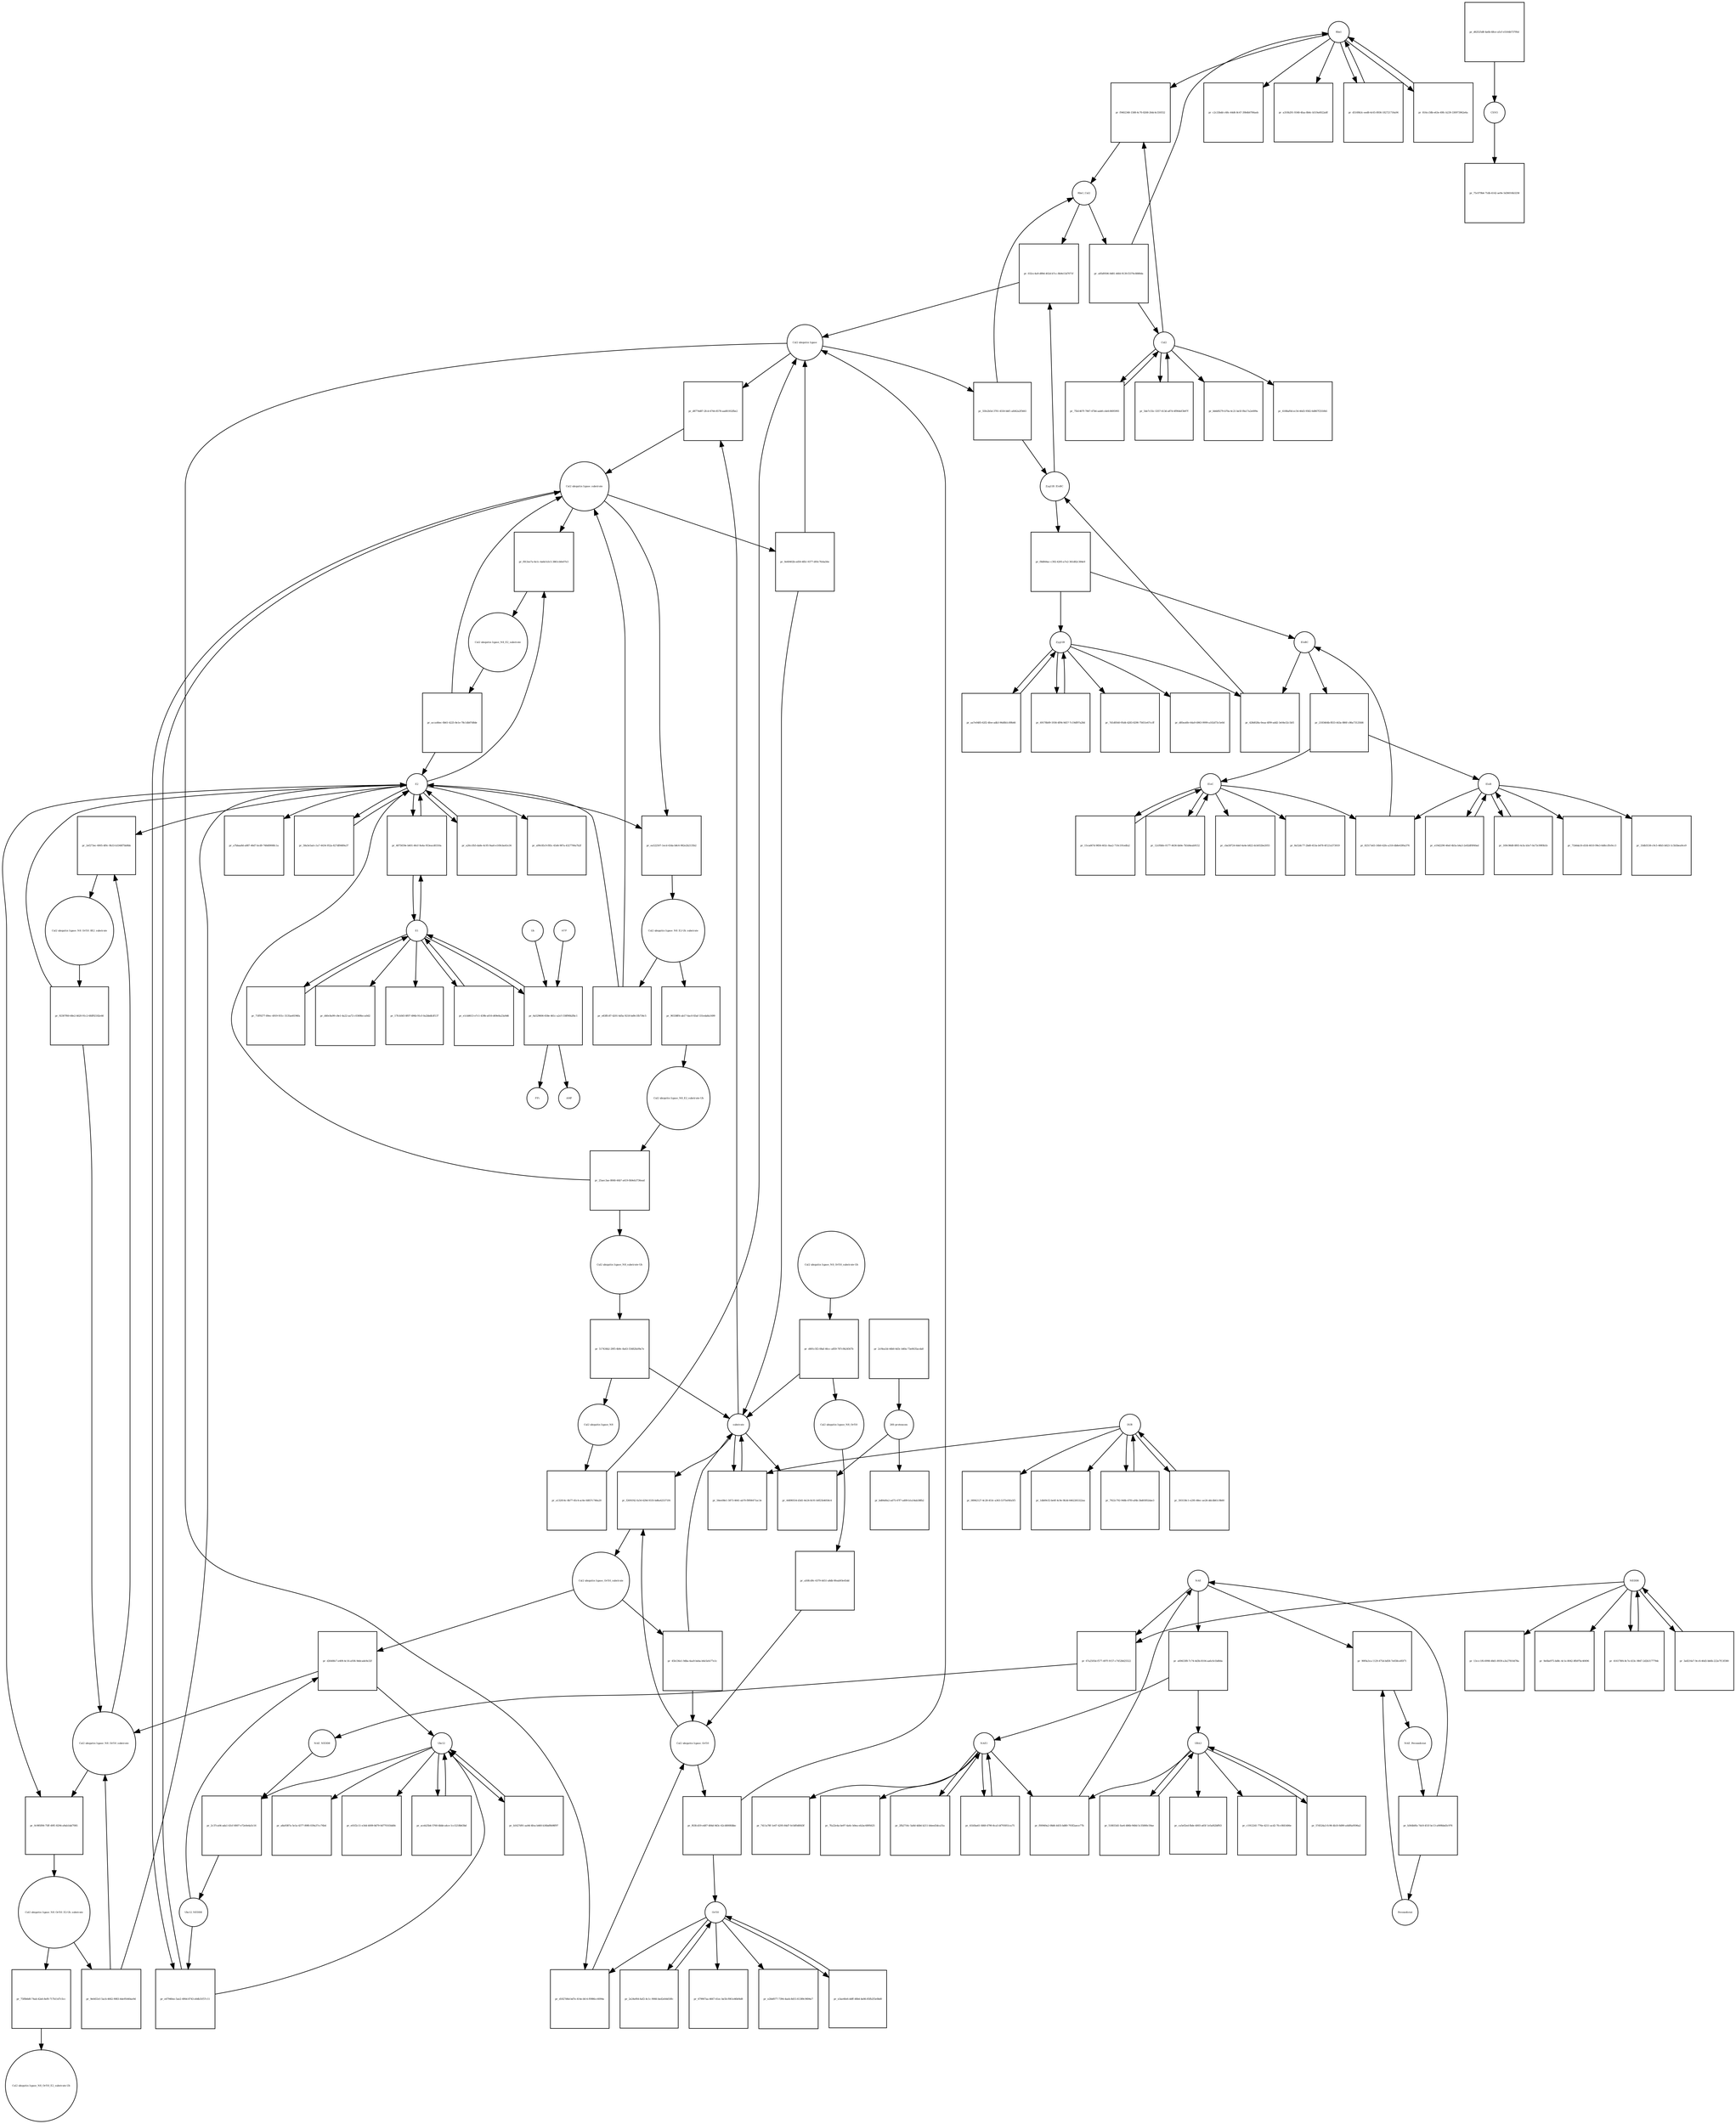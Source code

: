 strict digraph  {
Rbx1 [annotation="", bipartite=0, cls=macromolecule, fontsize=4, label=Rbx1, shape=circle];
"pr_f9402348-1588-4c70-8268-26dc4c550552" [annotation="", bipartite=1, cls=process, fontsize=4, label="pr_f9402348-1588-4c70-8268-26dc4c550552", shape=square];
Cul2 [annotation="", bipartite=0, cls=macromolecule, fontsize=4, label=Cul2, shape=circle];
Rbx1_Cul2 [annotation="", bipartite=0, cls=complex, fontsize=4, label=Rbx1_Cul2, shape=circle];
"Cul2 ubiquitin ligase_N8_Orf10_substrate" [annotation="", bipartite=0, cls=complex, fontsize=4, label="Cul2 ubiquitin ligase_N8_Orf10_substrate", shape=circle];
"pr_2ef273ec-6005-4f0c-9b33-b3348f7bb9bb" [annotation="", bipartite=1, cls=process, fontsize=4, label="pr_2ef273ec-6005-4f0c-9b33-b3348f7bb9bb", shape=square];
E2 [annotation="", bipartite=0, cls=macromolecule, fontsize=4, label=E2, shape=circle];
"Cul2 ubiquitin ligase_N8_Orf10_0E2_substrate" [annotation="", bipartite=0, cls=complex, fontsize=4, label="Cul2 ubiquitin ligase_N8_Orf10_0E2_substrate", shape=circle];
"Cul2 ubiquitin ligase_substrate" [annotation="", bipartite=0, cls=complex, fontsize=4, label="Cul2 ubiquitin ligase_substrate", shape=circle];
"pr_f813ee7a-6e1c-4a6d-b3c5-3861cb0e07e3" [annotation="", bipartite=1, cls=process, fontsize=4, label="pr_f813ee7a-6e1c-4a6d-b3c5-3861cb0e07e3", shape=square];
"Cul2 ubiquitin ligase_N8_E2_substrate" [annotation="", bipartite=0, cls=complex, fontsize=4, label="Cul2 ubiquitin ligase_N8_E2_substrate", shape=circle];
"Cul2 ubiquitin ligase_Orf10" [annotation="", bipartite=0, cls=complex, fontsize=4, label="Cul2 ubiquitin ligase_Orf10", shape=circle];
"pr_f2691f42-fa54-429d-9335-bd6a425371f4" [annotation="", bipartite=1, cls=process, fontsize=4, label="pr_f2691f42-fa54-429d-9335-bd6a425371f4", shape=square];
substrate [annotation="", bipartite=0, cls=macromolecule, fontsize=4, label=substrate, shape=circle];
"Cul2 ubiquitin ligase_Orf10_substrate" [annotation="", bipartite=0, cls=complex, fontsize=4, label="Cul2 ubiquitin ligase_Orf10_substrate", shape=circle];
"pr_d2648fe7-e409-4c16-a936-9ddcade9e32f" [annotation="", bipartite=1, cls=process, fontsize=4, label="pr_d2648fe7-e409-4c16-a936-9ddcade9e32f", shape=square];
Ubc12_NEDD8 [annotation="", bipartite=0, cls=complex, fontsize=4, label=Ubc12_NEDD8, shape=circle];
Ubc12 [annotation="", bipartite=0, cls=macromolecule, fontsize=4, label=Ubc12, shape=circle];
"pr_d8774d87-2fcd-4744-8578-aad81932fbe2" [annotation="", bipartite=1, cls=process, fontsize=4, label="pr_d8774d87-2fcd-4744-8578-aad81932fbe2", shape=square];
"Cul2 ubiquitin ligase" [annotation="", bipartite=0, cls=complex, fontsize=4, label="Cul2 ubiquitin ligase", shape=circle];
"pr_e47940ee-5ae2-490d-8743-e0db31f57c11" [annotation="", bipartite=1, cls=process, fontsize=4, label="pr_e47940ee-5ae2-490d-8743-e0db31f57c11", shape=square];
EloB [annotation="", bipartite=0, cls=macromolecule, fontsize=4, label=EloB, shape=circle];
"pr_82517a63-16b0-42fe-a316-db8e43f6a376" [annotation="", bipartite=1, cls=process, fontsize=4, label="pr_82517a63-16b0-42fe-a316-db8e43f6a376", shape=square];
EloC [annotation="", bipartite=0, cls=macromolecule, fontsize=4, label=EloC, shape=circle];
EloBC [annotation="", bipartite=0, cls=complex, fontsize=4, label=EloBC, shape=circle];
"pr_428d028a-0eaa-4f99-add2-3e04e32c1bf1" [annotation="", bipartite=1, cls=process, fontsize=4, label="pr_428d028a-0eaa-4f99-add2-3e04e32c1bf1", shape=square];
Zyg11B [annotation="", bipartite=0, cls=macromolecule, fontsize=4, label=Zyg11B, shape=circle];
Zyg11B_EloBC [annotation="", bipartite=0, cls=complex, fontsize=4, label=Zyg11B_EloBC, shape=circle];
"pr_032cc4a9-d89d-402d-b7cc-8b9e15d7071f" [annotation="", bipartite=1, cls=process, fontsize=4, label="pr_032cc4a9-d89d-402d-b7cc-8b9e15d7071f", shape=square];
NAE1 [annotation="", bipartite=0, cls=macromolecule, fontsize=4, label=NAE1, shape=circle];
"pr_f00949a2-08d6-4455-bd80-793f2aece77b" [annotation="", bipartite=1, cls=process, fontsize=4, label="pr_f00949a2-08d6-4455-bd80-793f2aece77b", shape=square];
UBA3 [annotation="", bipartite=0, cls=macromolecule, fontsize=4, label=UBA3, shape=circle];
NAE [annotation="", bipartite=0, cls=complex, fontsize=4, label=NAE, shape=circle];
"pr_90f0a3ca-1129-475d-bd58-7e658ce85f71" [annotation="", bipartite=1, cls=process, fontsize=4, label="pr_90f0a3ca-1129-475d-bd58-7e658ce85f71", shape=square];
Pevonedistat [annotation="", bipartite=0, cls="simple chemical", fontsize=4, label=Pevonedistat, shape=circle];
NAE_Pevonedistat [annotation="", bipartite=0, cls=complex, fontsize=4, label=NAE_Pevonedistat, shape=circle];
NEDD8 [annotation="", bipartite=0, cls=macromolecule, fontsize=4, label=NEDD8, shape=circle];
"pr_67a2505d-f577-497f-9157-c74528d25522" [annotation="", bipartite=1, cls=process, fontsize=4, label="pr_67a2505d-f577-497f-9157-c74528d25522", shape=square];
NAE_NEDD8 [annotation="", bipartite=0, cls=complex, fontsize=4, label=NAE_NEDD8, shape=circle];
"pr_d1827d6d-bd7e-414e-bfc4-f0986cc6094a" [annotation="", bipartite=1, cls=process, fontsize=4, label="pr_d1827d6d-bd7e-414e-bfc4-f0986cc6094a", shape=square];
Orf10 [annotation="", bipartite=0, cls=macromolecule, fontsize=4, label=Orf10, shape=circle];
"pr_2c37ca04-ada1-43cf-8007-e72e0e4a5c16" [annotation="", bipartite=1, cls=process, fontsize=4, label="pr_2c37ca04-ada1-43cf-8007-e72e0e4a5c16", shape=square];
"26S-proteasom" [annotation="", bipartite=0, cls=complex, fontsize=4, label="26S-proteasom", shape=circle];
"pr_bd84d0a2-ad75-47f7-ad09-b1a54ab38fb2" [annotation="", bipartite=1, cls=process, fontsize=4, label="pr_bd84d0a2-ad75-47f7-ad09-b1a54ab38fb2", shape=square];
CSN5 [annotation="", bipartite=0, cls=complex, fontsize=4, label=CSN5, shape=circle];
"pr_75c079b4-71db-4142-ae9e-5d36016b3258" [annotation="", bipartite=1, cls=process, fontsize=4, label="pr_75c079b4-71db-4142-ae9e-5d36016b3258", shape=square];
"pr_bb6d9279-b70a-4c21-be5f-f8a17a2e699a" [annotation="", bipartite=1, cls=process, fontsize=4, label="pr_bb6d9279-b70a-4c21-be5f-f8a17a2e699a", shape=square];
"pr_6188af0d-ec54-46d3-9582-6d867f2550b5" [annotation="", bipartite=1, cls=process, fontsize=4, label="pr_6188af0d-ec54-46d3-9582-6d867f2550b5", shape=square];
DUB [annotation="", bipartite=0, cls=macromolecule, fontsize=4, label=DUB, shape=circle];
"pr_08942127-4c28-453c-a363-5375ef4fa5f5" [annotation="", bipartite=1, cls=process, fontsize=4, label="pr_08942127-4c28-453c-a363-5375ef4fa5f5", shape=square];
"pr_1db09cf2-be6f-4c9e-9b3d-6462265322aa" [annotation="", bipartite=1, cls=process, fontsize=4, label="pr_1db09cf2-be6f-4c9e-9b3d-6462265322aa", shape=square];
E1 [annotation="", bipartite=0, cls=macromolecule, fontsize=4, label=E1, shape=circle];
"pr_d40c8a99-c8e1-4a22-aa72-c0369bcca0d2" [annotation="", bipartite=1, cls=process, fontsize=4, label="pr_d40c8a99-c8e1-4a22-aa72-c0369bcca0d2", shape=square];
"pr_17fcb565-8f07-496b-91cf-0a2bbdb3f137" [annotation="", bipartite=1, cls=process, fontsize=4, label="pr_17fcb565-8f07-496b-91cf-0a2bbdb3f137", shape=square];
"pr_a99c85c9-f85c-45d4-987a-4327706a7b2f" [annotation="", bipartite=1, cls=process, fontsize=4, label="pr_a99c85c9-f85c-45d4-987a-4327706a7b2f", shape=square];
"pr_a7bbaa8d-a887-46d7-bcd9-748d0908fc1a" [annotation="", bipartite=1, cls=process, fontsize=4, label="pr_a7bbaa8d-a887-46d7-bcd9-748d0908fc1a", shape=square];
"pr_71b6da16-d1fd-4610-99e3-6d8ccffe9cc3" [annotation="", bipartite=1, cls=process, fontsize=4, label="pr_71b6da16-d1fd-4610-99e3-6d8ccffe9cc3", shape=square];
"pr_33db5538-c9c5-46b5-b823-1c5b5bea9ce9" [annotation="", bipartite=1, cls=process, fontsize=4, label="pr_33db5538-c9c5-46b5-b823-1c5b5bea9ce9", shape=square];
"pr_cba58724-6def-4a4e-b822-dcb032be2055" [annotation="", bipartite=1, cls=process, fontsize=4, label="pr_cba58724-6def-4a4e-b822-dcb032be2055", shape=square];
"pr_8a52dc77-2bd0-453a-b478-4f121a573019" [annotation="", bipartite=1, cls=process, fontsize=4, label="pr_8a52dc77-2bd0-453a-b478-4f121a573019", shape=square];
"pr_7411a78f-1e67-4295-84d7-fe54f0d0fd3f" [annotation="", bipartite=1, cls=process, fontsize=4, label="pr_7411a78f-1e67-4295-84d7-fe54f0d0fd3f", shape=square];
"pr_7fa22e4a-be97-4a6c-b0ea-eb2ac6895625" [annotation="", bipartite=1, cls=process, fontsize=4, label="pr_7fa22e4a-be97-4a6c-b0ea-eb2ac6895625", shape=square];
"pr_13ccc1f6-6998-48d1-8939-a3e27810d78a" [annotation="", bipartite=1, cls=process, fontsize=4, label="pr_13ccc1f6-6998-48d1-8939-a3e27810d78a", shape=square];
"pr_9e6be975-bd8c-4c1e-8042-8fb97bc40696" [annotation="", bipartite=1, cls=process, fontsize=4, label="pr_9e6be975-bd8c-4c1e-8042-8fb97bc40696", shape=square];
"pr_479907aa-4667-41ec-be5b-f061e46bf4d8" [annotation="", bipartite=1, cls=process, fontsize=4, label="pr_479907aa-4667-41ec-be5b-f061e46bf4d8", shape=square];
"pr_e2bbf077-7394-4aeb-8d15-61389c9694e7" [annotation="", bipartite=1, cls=process, fontsize=4, label="pr_e2bbf077-7394-4aeb-8d15-61389c9694e7", shape=square];
"pr_c2c33bdd-c48c-44d6-8c47-39b4b0784aeb" [annotation="", bipartite=1, cls=process, fontsize=4, label="pr_c2c33bdd-c48c-44d6-8c47-39b4b0784aeb", shape=square];
"pr_a310b291-9348-4faa-8b6c-b519a4922a8f" [annotation="", bipartite=1, cls=process, fontsize=4, label="pr_a310b291-9348-4faa-8b6c-b519a4922a8f", shape=square];
"pr_ca5ef2ed-fbde-4003-a65f-1e5af42bff63" [annotation="", bipartite=1, cls=process, fontsize=4, label="pr_ca5ef2ed-fbde-4003-a65f-1e5af42bff63", shape=square];
"pr_c1912241-776e-4211-acd2-7fcc0fd1406e" [annotation="", bipartite=1, cls=process, fontsize=4, label="pr_c1912241-776e-4211-acd2-7fcc0fd1406e", shape=square];
"pr_a8a9387a-5e1a-4377-89f6-039a37cc76b4" [annotation="", bipartite=1, cls=process, fontsize=4, label="pr_a8a9387a-5e1a-4377-89f6-039a37cc76b4", shape=square];
"pr_e01f2c11-e344-4009-8d79-0d770103dd0c" [annotation="", bipartite=1, cls=process, fontsize=4, label="pr_e01f2c11-e344-4009-8d79-0d770103dd0c", shape=square];
"pr_7d1d0540-95d4-4283-8290-75651e67ccff" [annotation="", bipartite=1, cls=process, fontsize=4, label="pr_7d1d0540-95d4-4283-8290-75651e67ccff", shape=square];
"pr_d85ea6fe-64a9-4963-9999-a102d73c5e0d" [annotation="", bipartite=1, cls=process, fontsize=4, label="pr_d85ea6fe-64a9-4963-9999-a102d73c5e0d", shape=square];
"pr_44890554-d3d1-4e24-8c91-b0f25b4058c4" [annotation="", bipartite=1, cls=process, fontsize=4, label="pr_44890554-d3d1-4e24-8c91-b0f25b4058c4", shape=square];
"Cul2 ubiquitin ligase_N8_Orf10_E2-Ub_substrate" [annotation="", bipartite=0, cls=complex, fontsize=4, label="Cul2 ubiquitin ligase_N8_Orf10_E2-Ub_substrate", shape=circle];
"pr_9e6453cf-5acb-4662-9083-4de95440ae9d" [annotation="", bipartite=1, cls=process, fontsize=4, label="pr_9e6453cf-5acb-4662-9083-4de95440ae9d", shape=square];
"Cul2 ubiquitin ligase_N8_E2-Ub_substrate" [annotation="", bipartite=0, cls=complex, fontsize=4, label="Cul2 ubiquitin ligase_N8_E2-Ub_substrate", shape=circle];
"pr_e83ffc87-4201-4d5a-9218-bd9c1fb736c5" [annotation="", bipartite=1, cls=process, fontsize=4, label="pr_e83ffc87-4201-4d5a-9218-bd9c1fb736c5", shape=square];
"pr_56ee08e1-5873-4641-ab70-f9f06471ac3e" [annotation="", bipartite=1, cls=process, fontsize=4, label="pr_56ee08e1-5873-4641-ab70-f9f06471ac3e", shape=square];
"pr_a85d9506-0d81-46fd-9139-f3370c8880da" [annotation="", bipartite=1, cls=process, fontsize=4, label="pr_a85d9506-0d81-46fd-9139-f3370c8880da", shape=square];
"pr_92307f60-68e2-4620-91c2-6fdf92182e46" [annotation="", bipartite=1, cls=process, fontsize=4, label="pr_92307f60-68e2-4620-91c2-6fdf92182e46", shape=square];
"pr_acca46ec-0b61-4225-8e1e-78c1db07d8de" [annotation="", bipartite=1, cls=process, fontsize=4, label="pr_acca46ec-0b61-4225-8e1e-78c1db07d8de", shape=square];
"Cul2 ubiquitin ligase_N8_E2_substrate-Ub" [annotation="", bipartite=0, cls=complex, fontsize=4, label="Cul2 ubiquitin ligase_N8_E2_substrate-Ub", shape=circle];
"pr_25aec3ae-8068-44b7-a419-0b9eb3736ead" [annotation="", bipartite=1, cls=process, fontsize=4, label="pr_25aec3ae-8068-44b7-a419-0b9eb3736ead", shape=square];
"Cul2 ubiquitin ligase_N8_substrate-Ub" [annotation="", bipartite=0, cls=complex, fontsize=4, label="Cul2 ubiquitin ligase_N8_substrate-Ub", shape=circle];
"pr_55fe2b5d-3701-4550-bbf1-afd42a2f5661" [annotation="", bipartite=1, cls=process, fontsize=4, label="pr_55fe2b5d-3701-4550-bbf1-afd42a2f5661", shape=square];
"Cul2 ubiquitin ligase_N8" [annotation="", bipartite=0, cls=complex, fontsize=4, label="Cul2 ubiquitin ligase_N8", shape=circle];
"pr_a132014c-8b77-45c4-ac6e-fd857c746a20" [annotation="", bipartite=1, cls=process, fontsize=4, label="pr_a132014c-8b77-45c4-ac6e-fd857c746a20", shape=square];
"pr_f63fcd19-e487-484d-9d3c-62c4800fdbbc" [annotation="", bipartite=1, cls=process, fontsize=4, label="pr_f63fcd19-e487-484d-9d3c-62c4800fdbbc", shape=square];
"Cul2 ubiquitin ligase_N8_Orf10" [annotation="", bipartite=0, cls=complex, fontsize=4, label="Cul2 ubiquitin ligase_N8_Orf10", shape=circle];
"pr_a50fcd9c-6379-4451-a8db-9feab93e45dd" [annotation="", bipartite=1, cls=process, fontsize=4, label="pr_a50fcd9c-6379-4451-a8db-9feab93e45dd", shape=square];
"pr_45b136e1-9dba-4aa9-beba-b6e5efe77e1c" [annotation="", bipartite=1, cls=process, fontsize=4, label="pr_45b136e1-9dba-4aa9-beba-b6e5efe77e1c", shape=square];
"Cul2 ubiquitin ligase_N8_Orf10_substrate-Ub" [annotation="", bipartite=0, cls=complex, fontsize=4, label="Cul2 ubiquitin ligase_N8_Orf10_substrate-Ub", shape=circle];
"pr_d491c5f2-08af-46cc-a859-787c9b24567b" [annotation="", bipartite=1, cls=process, fontsize=4, label="pr_d491c5f2-08af-46cc-a859-787c9b24567b", shape=square];
"pr_0e60402b-ed50-4fb1-9377-d93c7feba56e" [annotation="", bipartite=1, cls=process, fontsize=4, label="pr_0e60402b-ed50-4fb1-9377-d93c7feba56e", shape=square];
"pr_517434b2-29f5-4b9c-8a63-55482fa09a7e" [annotation="", bipartite=1, cls=process, fontsize=4, label="pr_517434b2-29f5-4b9c-8a63-55482fa09a7e", shape=square];
"pr_2183464b-f833-443a-886f-c86a73125fd6" [annotation="", bipartite=1, cls=process, fontsize=4, label="pr_2183464b-f833-443a-886f-c86a73125fd6", shape=square];
"pr_f8d844ac-c392-4205-a7e2-361d82c384e9" [annotation="", bipartite=1, cls=process, fontsize=4, label="pr_f8d844ac-c392-4205-a7e2-361d82c384e9", shape=square];
"pr_a69433f8-7c74-4d3b-8104-aa6cfe1bd0da" [annotation="", bipartite=1, cls=process, fontsize=4, label="pr_a69433f8-7c74-4d3b-8104-aa6cfe1bd0da", shape=square];
"pr_b364b0fa-7dc8-451f-bc13-a909bbd3c976" [annotation="", bipartite=1, cls=process, fontsize=4, label="pr_b364b0fa-7dc8-451f-bc13-a909bbd3c976", shape=square];
"pr_2cf4ea5d-44b0-4d3c-b40a-73e0635acda8" [annotation="", bipartite=1, cls=process, fontsize=4, label="pr_2cf4ea5d-44b0-4d3c-b40a-73e0635acda8", shape=square];
"pr_d62525d8-4a6b-48ce-a5cf-e5164b73795d" [annotation="", bipartite=1, cls=process, fontsize=4, label="pr_d62525d8-4a6b-48ce-a5cf-e5164b73795d", shape=square];
"pr_75b1407f-7847-47b6-aab8-cdefc8695993" [annotation="", bipartite=1, cls=process, fontsize=4, label="pr_75b1407f-7847-47b6-aab8-cdefc8695993", shape=square];
"pr_7922c792-948b-47f0-af4b-3bd05f02dae3" [annotation="", bipartite=1, cls=process, fontsize=4, label="pr_7922c792-948b-47f0-af4b-3bd05f02dae3", shape=square];
"pr_e1cb8613-e7c1-439b-a016-d69e8a23a9d6" [annotation="", bipartite=1, cls=process, fontsize=4, label="pr_e1cb8613-e7c1-439b-a016-d69e8a23a9d6", shape=square];
"pr_58a5e5ad-c1a7-4434-952a-827df8489a37" [annotation="", bipartite=1, cls=process, fontsize=4, label="pr_58a5e5ad-c1a7-4434-952a-827df8489a37", shape=square];
"pr_e19d2290-46ef-4b5a-b4a3-2e82df0f40ad" [annotation="", bipartite=1, cls=process, fontsize=4, label="pr_e19d2290-46ef-4b5a-b4a3-2e82df0f40ad", shape=square];
"pr_15cad47d-9856-402c-8aa2-710c191edfa2" [annotation="", bipartite=1, cls=process, fontsize=4, label="pr_15cad47d-9856-402c-8aa2-710c191edfa2", shape=square];
"pr_2fb2716c-5a8d-4db4-b211-b4eed3dca31a" [annotation="", bipartite=1, cls=process, fontsize=4, label="pr_2fb2716c-5a8d-4db4-b211-b4eed3dca31a", shape=square];
"pr_416178f4-8c7e-433c-9847-2d2b317779dc" [annotation="", bipartite=1, cls=process, fontsize=4, label="pr_416178f4-8c7e-433c-9847-2d2b317779dc", shape=square];
"pr_e3ae40e6-ddff-48b4-be86-85fb2f3e0bd0" [annotation="", bipartite=1, cls=process, fontsize=4, label="pr_e3ae40e6-ddff-48b4-be86-85fb2f3e0bd0", shape=square];
"pr_d5169b3c-eed8-4c65-8936-182721716a94" [annotation="", bipartite=1, cls=process, fontsize=4, label="pr_d5169b3c-eed8-4c65-8936-182721716a94", shape=square];
"pr_57d524a3-fc96-4b10-8d90-a44f6a9596a2" [annotation="", bipartite=1, cls=process, fontsize=4, label="pr_57d524a3-fc96-4b10-8d90-a44f6a9596a2", shape=square];
"pr_aceb25b4-5760-4bbb-a4ce-1cc5218b63bd" [annotation="", bipartite=1, cls=process, fontsize=4, label="pr_aceb25b4-5760-4bbb-a4ce-1cc5218b63bd", shape=square];
"pr_aa7e0485-62f2-4fee-adb3-96d0b1c89b46" [annotation="", bipartite=1, cls=process, fontsize=4, label="pr_aa7e0485-62f2-4fee-adb3-96d0b1c89b46", shape=square];
"pr_5de7c55c-5357-413d-a87d-4f90def3b97f" [annotation="", bipartite=1, cls=process, fontsize=4, label="pr_5de7c55c-5357-413d-a87d-4f90def3b97f", shape=square];
"pr_593158c1-e295-48ec-ae26-ddcdb61c9b60" [annotation="", bipartite=1, cls=process, fontsize=4, label="pr_593158c1-e295-48ec-ae26-ddcdb61c9b60", shape=square];
"pr_71ff9277-89ec-4919-931c-3135ae8196fa" [annotation="", bipartite=1, cls=process, fontsize=4, label="pr_71ff9277-89ec-4919-931c-3135ae8196fa", shape=square];
"pr_a26ccfb5-da8e-4c95-9aa6-e169cba41e34" [annotation="", bipartite=1, cls=process, fontsize=4, label="pr_a26ccfb5-da8e-4c95-9aa6-e169cba41e34", shape=square];
"pr_169c98d8-8f65-4cfa-b5e7-0a73c99f0b1b" [annotation="", bipartite=1, cls=process, fontsize=4, label="pr_169c98d8-8f65-4cfa-b5e7-0a73c99f0b1b", shape=square];
"pr_12cf0bfe-0177-4436-bb0e-7b5d4eab9152" [annotation="", bipartite=1, cls=process, fontsize=4, label="pr_12cf0bfe-0177-4436-bb0e-7b5d4eab9152", shape=square];
"pr_41b5ba61-fd68-4790-8ca5-bf793051ca75" [annotation="", bipartite=1, cls=process, fontsize=4, label="pr_41b5ba61-fd68-4790-8ca5-bf793051ca75", shape=square];
"pr_3a8216e7-9cc8-46d3-bb6b-222e7f13f380" [annotation="", bipartite=1, cls=process, fontsize=4, label="pr_3a8216e7-9cc8-46d3-bb6b-222e7f13f380", shape=square];
"pr_2e24ef64-6af2-4c1c-9066-bed2e0dd18fc" [annotation="", bipartite=1, cls=process, fontsize=4, label="pr_2e24ef64-6af2-4c1c-9066-bed2e0dd18fc", shape=square];
"pr_816cc58b-e63e-49fc-b239-330973962e6a" [annotation="", bipartite=1, cls=process, fontsize=4, label="pr_816cc58b-e63e-49fc-b239-330973962e6a", shape=square];
"pr_518033d1-fae6-486b-948d-5c35800c59ae" [annotation="", bipartite=1, cls=process, fontsize=4, label="pr_518033d1-fae6-486b-948d-5c35800c59ae", shape=square];
"pr_b1627d91-aa9d-4fea-b460-b36bd9b98f97" [annotation="", bipartite=1, cls=process, fontsize=4, label="pr_b1627d91-aa9d-4fea-b460-b36bd9b98f97", shape=square];
"pr_69178b09-1936-4f94-9d57-7c19df97a28d" [annotation="", bipartite=1, cls=process, fontsize=4, label="pr_69178b09-1936-4f94-9d57-7c19df97a28d", shape=square];
"pr_6a529606-658e-461c-a2cf-158f90b2fbc1" [annotation="", bipartite=1, cls=process, fontsize=4, label="pr_6a529606-658e-461c-a2cf-158f90b2fbc1", shape=square];
Ub [annotation="", bipartite=0, cls="simple chemical", fontsize=4, label=Ub, shape=circle];
ATP [annotation="", bipartite=0, cls="simple chemical", fontsize=4, label=ATP, shape=circle];
AMP [annotation="", bipartite=0, cls="simple chemical", fontsize=4, label=AMP, shape=circle];
PPi [annotation="", bipartite=0, cls="simple chemical", fontsize=4, label=PPi, shape=circle];
"pr_4875659e-b401-46cf-9a4a-953eacd0316a" [annotation="", bipartite=1, cls=process, fontsize=4, label="pr_4875659e-b401-46cf-9a4a-953eacd0316a", shape=square];
"pr_0c985f06-75ff-49f1-8294-a9ab1daf7081" [annotation="", bipartite=1, cls=process, fontsize=4, label="pr_0c985f06-75ff-49f1-8294-a9ab1daf7081", shape=square];
"pr_ea522507-1ecd-43da-b8c6-982e2b2135b2" [annotation="", bipartite=1, cls=process, fontsize=4, label="pr_ea522507-1ecd-43da-b8c6-982e2b2135b2", shape=square];
"pr_90338ff4-ab17-4ac0-83af-331eda8a1699" [annotation="", bipartite=1, cls=process, fontsize=4, label="pr_90338ff4-ab17-4ac0-83af-331eda8a1699", shape=square];
"pr_75f8b6d0-74ab-42a6-8ef0-717b11d7c5cc" [annotation="", bipartite=1, cls=process, fontsize=4, label="pr_75f8b6d0-74ab-42a6-8ef0-717b11d7c5cc", shape=square];
"Cul2 ubiquitin ligase_N8_Orf10_E2_substrate-Ub" [annotation="", bipartite=0, cls=complex, fontsize=4, label="Cul2 ubiquitin ligase_N8_Orf10_E2_substrate-Ub", shape=circle];
Rbx1 -> "pr_f9402348-1588-4c70-8268-26dc4c550552"  [annotation="", interaction_type=consumption];
Rbx1 -> "pr_c2c33bdd-c48c-44d6-8c47-39b4b0784aeb"  [annotation="", interaction_type=consumption];
Rbx1 -> "pr_a310b291-9348-4faa-8b6c-b519a4922a8f"  [annotation="", interaction_type=consumption];
Rbx1 -> "pr_d5169b3c-eed8-4c65-8936-182721716a94"  [annotation="", interaction_type=consumption];
Rbx1 -> "pr_816cc58b-e63e-49fc-b239-330973962e6a"  [annotation="", interaction_type=consumption];
"pr_f9402348-1588-4c70-8268-26dc4c550552" -> Rbx1_Cul2  [annotation="", interaction_type=production];
Cul2 -> "pr_f9402348-1588-4c70-8268-26dc4c550552"  [annotation="", interaction_type=consumption];
Cul2 -> "pr_bb6d9279-b70a-4c21-be5f-f8a17a2e699a"  [annotation="", interaction_type=consumption];
Cul2 -> "pr_6188af0d-ec54-46d3-9582-6d867f2550b5"  [annotation="", interaction_type=consumption];
Cul2 -> "pr_75b1407f-7847-47b6-aab8-cdefc8695993"  [annotation="", interaction_type=consumption];
Cul2 -> "pr_5de7c55c-5357-413d-a87d-4f90def3b97f"  [annotation="", interaction_type=consumption];
Rbx1_Cul2 -> "pr_032cc4a9-d89d-402d-b7cc-8b9e15d7071f"  [annotation="", interaction_type=consumption];
Rbx1_Cul2 -> "pr_a85d9506-0d81-46fd-9139-f3370c8880da"  [annotation="", interaction_type=consumption];
"Cul2 ubiquitin ligase_N8_Orf10_substrate" -> "pr_2ef273ec-6005-4f0c-9b33-b3348f7bb9bb"  [annotation="", interaction_type=consumption];
"Cul2 ubiquitin ligase_N8_Orf10_substrate" -> "pr_0c985f06-75ff-49f1-8294-a9ab1daf7081"  [annotation="", interaction_type=consumption];
"pr_2ef273ec-6005-4f0c-9b33-b3348f7bb9bb" -> "Cul2 ubiquitin ligase_N8_Orf10_0E2_substrate"  [annotation="", interaction_type=production];
E2 -> "pr_2ef273ec-6005-4f0c-9b33-b3348f7bb9bb"  [annotation="", interaction_type=consumption];
E2 -> "pr_f813ee7a-6e1c-4a6d-b3c5-3861cb0e07e3"  [annotation="", interaction_type=consumption];
E2 -> "pr_a99c85c9-f85c-45d4-987a-4327706a7b2f"  [annotation="", interaction_type=consumption];
E2 -> "pr_a7bbaa8d-a887-46d7-bcd9-748d0908fc1a"  [annotation="", interaction_type=consumption];
E2 -> "pr_58a5e5ad-c1a7-4434-952a-827df8489a37"  [annotation="", interaction_type=consumption];
E2 -> "pr_a26ccfb5-da8e-4c95-9aa6-e169cba41e34"  [annotation="", interaction_type=consumption];
E2 -> "pr_4875659e-b401-46cf-9a4a-953eacd0316a"  [annotation="", interaction_type=consumption];
E2 -> "pr_0c985f06-75ff-49f1-8294-a9ab1daf7081"  [annotation="", interaction_type=consumption];
E2 -> "pr_ea522507-1ecd-43da-b8c6-982e2b2135b2"  [annotation="", interaction_type=consumption];
"Cul2 ubiquitin ligase_N8_Orf10_0E2_substrate" -> "pr_92307f60-68e2-4620-91c2-6fdf92182e46"  [annotation="", interaction_type=consumption];
"Cul2 ubiquitin ligase_substrate" -> "pr_f813ee7a-6e1c-4a6d-b3c5-3861cb0e07e3"  [annotation="", interaction_type=consumption];
"Cul2 ubiquitin ligase_substrate" -> "pr_e47940ee-5ae2-490d-8743-e0db31f57c11"  [annotation="", interaction_type=consumption];
"Cul2 ubiquitin ligase_substrate" -> "pr_0e60402b-ed50-4fb1-9377-d93c7feba56e"  [annotation="", interaction_type=consumption];
"Cul2 ubiquitin ligase_substrate" -> "pr_ea522507-1ecd-43da-b8c6-982e2b2135b2"  [annotation="", interaction_type=consumption];
"pr_f813ee7a-6e1c-4a6d-b3c5-3861cb0e07e3" -> "Cul2 ubiquitin ligase_N8_E2_substrate"  [annotation="", interaction_type=production];
"Cul2 ubiquitin ligase_N8_E2_substrate" -> "pr_acca46ec-0b61-4225-8e1e-78c1db07d8de"  [annotation="", interaction_type=consumption];
"Cul2 ubiquitin ligase_Orf10" -> "pr_f2691f42-fa54-429d-9335-bd6a425371f4"  [annotation="", interaction_type=consumption];
"Cul2 ubiquitin ligase_Orf10" -> "pr_f63fcd19-e487-484d-9d3c-62c4800fdbbc"  [annotation="", interaction_type=consumption];
"pr_f2691f42-fa54-429d-9335-bd6a425371f4" -> "Cul2 ubiquitin ligase_Orf10_substrate"  [annotation="", interaction_type=production];
substrate -> "pr_f2691f42-fa54-429d-9335-bd6a425371f4"  [annotation="", interaction_type=consumption];
substrate -> "pr_d8774d87-2fcd-4744-8578-aad81932fbe2"  [annotation="", interaction_type=consumption];
substrate -> "pr_44890554-d3d1-4e24-8c91-b0f25b4058c4"  [annotation="", interaction_type=consumption];
substrate -> "pr_56ee08e1-5873-4641-ab70-f9f06471ac3e"  [annotation="", interaction_type=consumption];
"Cul2 ubiquitin ligase_Orf10_substrate" -> "pr_d2648fe7-e409-4c16-a936-9ddcade9e32f"  [annotation="", interaction_type=consumption];
"Cul2 ubiquitin ligase_Orf10_substrate" -> "pr_45b136e1-9dba-4aa9-beba-b6e5efe77e1c"  [annotation="", interaction_type=consumption];
"pr_d2648fe7-e409-4c16-a936-9ddcade9e32f" -> "Cul2 ubiquitin ligase_N8_Orf10_substrate"  [annotation="", interaction_type=production];
"pr_d2648fe7-e409-4c16-a936-9ddcade9e32f" -> Ubc12  [annotation="", interaction_type=production];
Ubc12_NEDD8 -> "pr_d2648fe7-e409-4c16-a936-9ddcade9e32f"  [annotation="", interaction_type=consumption];
Ubc12_NEDD8 -> "pr_e47940ee-5ae2-490d-8743-e0db31f57c11"  [annotation="", interaction_type=consumption];
Ubc12 -> "pr_2c37ca04-ada1-43cf-8007-e72e0e4a5c16"  [annotation="", interaction_type=consumption];
Ubc12 -> "pr_a8a9387a-5e1a-4377-89f6-039a37cc76b4"  [annotation="", interaction_type=consumption];
Ubc12 -> "pr_e01f2c11-e344-4009-8d79-0d770103dd0c"  [annotation="", interaction_type=consumption];
Ubc12 -> "pr_aceb25b4-5760-4bbb-a4ce-1cc5218b63bd"  [annotation="", interaction_type=consumption];
Ubc12 -> "pr_b1627d91-aa9d-4fea-b460-b36bd9b98f97"  [annotation="", interaction_type=consumption];
"pr_d8774d87-2fcd-4744-8578-aad81932fbe2" -> "Cul2 ubiquitin ligase_substrate"  [annotation="", interaction_type=production];
"Cul2 ubiquitin ligase" -> "pr_d8774d87-2fcd-4744-8578-aad81932fbe2"  [annotation="", interaction_type=consumption];
"Cul2 ubiquitin ligase" -> "pr_d1827d6d-bd7e-414e-bfc4-f0986cc6094a"  [annotation="", interaction_type=consumption];
"Cul2 ubiquitin ligase" -> "pr_55fe2b5d-3701-4550-bbf1-afd42a2f5661"  [annotation="", interaction_type=consumption];
"pr_e47940ee-5ae2-490d-8743-e0db31f57c11" -> "Cul2 ubiquitin ligase_substrate"  [annotation="", interaction_type=production];
"pr_e47940ee-5ae2-490d-8743-e0db31f57c11" -> Ubc12  [annotation="", interaction_type=production];
EloB -> "pr_82517a63-16b0-42fe-a316-db8e43f6a376"  [annotation="", interaction_type=consumption];
EloB -> "pr_71b6da16-d1fd-4610-99e3-6d8ccffe9cc3"  [annotation="", interaction_type=consumption];
EloB -> "pr_33db5538-c9c5-46b5-b823-1c5b5bea9ce9"  [annotation="", interaction_type=consumption];
EloB -> "pr_e19d2290-46ef-4b5a-b4a3-2e82df0f40ad"  [annotation="", interaction_type=consumption];
EloB -> "pr_169c98d8-8f65-4cfa-b5e7-0a73c99f0b1b"  [annotation="", interaction_type=consumption];
"pr_82517a63-16b0-42fe-a316-db8e43f6a376" -> EloBC  [annotation="", interaction_type=production];
EloC -> "pr_82517a63-16b0-42fe-a316-db8e43f6a376"  [annotation="", interaction_type=consumption];
EloC -> "pr_cba58724-6def-4a4e-b822-dcb032be2055"  [annotation="", interaction_type=consumption];
EloC -> "pr_8a52dc77-2bd0-453a-b478-4f121a573019"  [annotation="", interaction_type=consumption];
EloC -> "pr_15cad47d-9856-402c-8aa2-710c191edfa2"  [annotation="", interaction_type=consumption];
EloC -> "pr_12cf0bfe-0177-4436-bb0e-7b5d4eab9152"  [annotation="", interaction_type=consumption];
EloBC -> "pr_428d028a-0eaa-4f99-add2-3e04e32c1bf1"  [annotation="", interaction_type=consumption];
EloBC -> "pr_2183464b-f833-443a-886f-c86a73125fd6"  [annotation="", interaction_type=consumption];
"pr_428d028a-0eaa-4f99-add2-3e04e32c1bf1" -> Zyg11B_EloBC  [annotation="", interaction_type=production];
Zyg11B -> "pr_428d028a-0eaa-4f99-add2-3e04e32c1bf1"  [annotation="", interaction_type=consumption];
Zyg11B -> "pr_7d1d0540-95d4-4283-8290-75651e67ccff"  [annotation="", interaction_type=consumption];
Zyg11B -> "pr_d85ea6fe-64a9-4963-9999-a102d73c5e0d"  [annotation="", interaction_type=consumption];
Zyg11B -> "pr_aa7e0485-62f2-4fee-adb3-96d0b1c89b46"  [annotation="", interaction_type=consumption];
Zyg11B -> "pr_69178b09-1936-4f94-9d57-7c19df97a28d"  [annotation="", interaction_type=consumption];
Zyg11B_EloBC -> "pr_032cc4a9-d89d-402d-b7cc-8b9e15d7071f"  [annotation="", interaction_type=consumption];
Zyg11B_EloBC -> "pr_f8d844ac-c392-4205-a7e2-361d82c384e9"  [annotation="", interaction_type=consumption];
"pr_032cc4a9-d89d-402d-b7cc-8b9e15d7071f" -> "Cul2 ubiquitin ligase"  [annotation="", interaction_type=production];
NAE1 -> "pr_f00949a2-08d6-4455-bd80-793f2aece77b"  [annotation="", interaction_type=consumption];
NAE1 -> "pr_7411a78f-1e67-4295-84d7-fe54f0d0fd3f"  [annotation="", interaction_type=consumption];
NAE1 -> "pr_7fa22e4a-be97-4a6c-b0ea-eb2ac6895625"  [annotation="", interaction_type=consumption];
NAE1 -> "pr_2fb2716c-5a8d-4db4-b211-b4eed3dca31a"  [annotation="", interaction_type=consumption];
NAE1 -> "pr_41b5ba61-fd68-4790-8ca5-bf793051ca75"  [annotation="", interaction_type=consumption];
"pr_f00949a2-08d6-4455-bd80-793f2aece77b" -> NAE  [annotation="", interaction_type=production];
UBA3 -> "pr_f00949a2-08d6-4455-bd80-793f2aece77b"  [annotation="", interaction_type=consumption];
UBA3 -> "pr_ca5ef2ed-fbde-4003-a65f-1e5af42bff63"  [annotation="", interaction_type=consumption];
UBA3 -> "pr_c1912241-776e-4211-acd2-7fcc0fd1406e"  [annotation="", interaction_type=consumption];
UBA3 -> "pr_57d524a3-fc96-4b10-8d90-a44f6a9596a2"  [annotation="", interaction_type=consumption];
UBA3 -> "pr_518033d1-fae6-486b-948d-5c35800c59ae"  [annotation="", interaction_type=consumption];
NAE -> "pr_90f0a3ca-1129-475d-bd58-7e658ce85f71"  [annotation="", interaction_type=consumption];
NAE -> "pr_67a2505d-f577-497f-9157-c74528d25522"  [annotation="", interaction_type=consumption];
NAE -> "pr_a69433f8-7c74-4d3b-8104-aa6cfe1bd0da"  [annotation="", interaction_type=consumption];
"pr_90f0a3ca-1129-475d-bd58-7e658ce85f71" -> NAE_Pevonedistat  [annotation="", interaction_type=production];
Pevonedistat -> "pr_90f0a3ca-1129-475d-bd58-7e658ce85f71"  [annotation="", interaction_type=consumption];
NAE_Pevonedistat -> "pr_b364b0fa-7dc8-451f-bc13-a909bbd3c976"  [annotation="", interaction_type=consumption];
NEDD8 -> "pr_67a2505d-f577-497f-9157-c74528d25522"  [annotation="", interaction_type=consumption];
NEDD8 -> "pr_13ccc1f6-6998-48d1-8939-a3e27810d78a"  [annotation="", interaction_type=consumption];
NEDD8 -> "pr_9e6be975-bd8c-4c1e-8042-8fb97bc40696"  [annotation="", interaction_type=consumption];
NEDD8 -> "pr_416178f4-8c7e-433c-9847-2d2b317779dc"  [annotation="", interaction_type=consumption];
NEDD8 -> "pr_3a8216e7-9cc8-46d3-bb6b-222e7f13f380"  [annotation="", interaction_type=consumption];
"pr_67a2505d-f577-497f-9157-c74528d25522" -> NAE_NEDD8  [annotation="", interaction_type=production];
NAE_NEDD8 -> "pr_2c37ca04-ada1-43cf-8007-e72e0e4a5c16"  [annotation="", interaction_type=consumption];
"pr_d1827d6d-bd7e-414e-bfc4-f0986cc6094a" -> "Cul2 ubiquitin ligase_Orf10"  [annotation="", interaction_type=production];
Orf10 -> "pr_d1827d6d-bd7e-414e-bfc4-f0986cc6094a"  [annotation="", interaction_type=consumption];
Orf10 -> "pr_479907aa-4667-41ec-be5b-f061e46bf4d8"  [annotation="", interaction_type=consumption];
Orf10 -> "pr_e2bbf077-7394-4aeb-8d15-61389c9694e7"  [annotation="", interaction_type=consumption];
Orf10 -> "pr_e3ae40e6-ddff-48b4-be86-85fb2f3e0bd0"  [annotation="", interaction_type=consumption];
Orf10 -> "pr_2e24ef64-6af2-4c1c-9066-bed2e0dd18fc"  [annotation="", interaction_type=consumption];
"pr_2c37ca04-ada1-43cf-8007-e72e0e4a5c16" -> Ubc12_NEDD8  [annotation="", interaction_type=production];
"26S-proteasom" -> "pr_bd84d0a2-ad75-47f7-ad09-b1a54ab38fb2"  [annotation="", interaction_type=consumption];
"26S-proteasom" -> "pr_44890554-d3d1-4e24-8c91-b0f25b4058c4"  [annotation="", interaction_type=catalysis];
CSN5 -> "pr_75c079b4-71db-4142-ae9e-5d36016b3258"  [annotation="", interaction_type=consumption];
DUB -> "pr_08942127-4c28-453c-a363-5375ef4fa5f5"  [annotation="", interaction_type=consumption];
DUB -> "pr_1db09cf2-be6f-4c9e-9b3d-6462265322aa"  [annotation="", interaction_type=consumption];
DUB -> "pr_56ee08e1-5873-4641-ab70-f9f06471ac3e"  [annotation="", interaction_type=catalysis];
DUB -> "pr_7922c792-948b-47f0-af4b-3bd05f02dae3"  [annotation="", interaction_type=consumption];
DUB -> "pr_593158c1-e295-48ec-ae26-ddcdb61c9b60"  [annotation="", interaction_type=consumption];
E1 -> "pr_d40c8a99-c8e1-4a22-aa72-c0369bcca0d2"  [annotation="", interaction_type=consumption];
E1 -> "pr_17fcb565-8f07-496b-91cf-0a2bbdb3f137"  [annotation="", interaction_type=consumption];
E1 -> "pr_e1cb8613-e7c1-439b-a016-d69e8a23a9d6"  [annotation="", interaction_type=consumption];
E1 -> "pr_71ff9277-89ec-4919-931c-3135ae8196fa"  [annotation="", interaction_type=consumption];
E1 -> "pr_6a529606-658e-461c-a2cf-158f90b2fbc1"  [annotation="", interaction_type=consumption];
E1 -> "pr_4875659e-b401-46cf-9a4a-953eacd0316a"  [annotation="", interaction_type=consumption];
"Cul2 ubiquitin ligase_N8_Orf10_E2-Ub_substrate" -> "pr_9e6453cf-5acb-4662-9083-4de95440ae9d"  [annotation="", interaction_type=consumption];
"Cul2 ubiquitin ligase_N8_Orf10_E2-Ub_substrate" -> "pr_75f8b6d0-74ab-42a6-8ef0-717b11d7c5cc"  [annotation="", interaction_type=consumption];
"pr_9e6453cf-5acb-4662-9083-4de95440ae9d" -> "Cul2 ubiquitin ligase_N8_Orf10_substrate"  [annotation="", interaction_type=production];
"pr_9e6453cf-5acb-4662-9083-4de95440ae9d" -> E2  [annotation="", interaction_type=production];
"Cul2 ubiquitin ligase_N8_E2-Ub_substrate" -> "pr_e83ffc87-4201-4d5a-9218-bd9c1fb736c5"  [annotation="", interaction_type=consumption];
"Cul2 ubiquitin ligase_N8_E2-Ub_substrate" -> "pr_90338ff4-ab17-4ac0-83af-331eda8a1699"  [annotation="", interaction_type=consumption];
"pr_e83ffc87-4201-4d5a-9218-bd9c1fb736c5" -> "Cul2 ubiquitin ligase_substrate"  [annotation="", interaction_type=production];
"pr_e83ffc87-4201-4d5a-9218-bd9c1fb736c5" -> E2  [annotation="", interaction_type=production];
"pr_56ee08e1-5873-4641-ab70-f9f06471ac3e" -> substrate  [annotation="", interaction_type=production];
"pr_a85d9506-0d81-46fd-9139-f3370c8880da" -> Cul2  [annotation="", interaction_type=production];
"pr_a85d9506-0d81-46fd-9139-f3370c8880da" -> Rbx1  [annotation="", interaction_type=production];
"pr_92307f60-68e2-4620-91c2-6fdf92182e46" -> "Cul2 ubiquitin ligase_N8_Orf10_substrate"  [annotation="", interaction_type=production];
"pr_92307f60-68e2-4620-91c2-6fdf92182e46" -> E2  [annotation="", interaction_type=production];
"pr_acca46ec-0b61-4225-8e1e-78c1db07d8de" -> E2  [annotation="", interaction_type=production];
"pr_acca46ec-0b61-4225-8e1e-78c1db07d8de" -> "Cul2 ubiquitin ligase_substrate"  [annotation="", interaction_type=production];
"Cul2 ubiquitin ligase_N8_E2_substrate-Ub" -> "pr_25aec3ae-8068-44b7-a419-0b9eb3736ead"  [annotation="", interaction_type=consumption];
"pr_25aec3ae-8068-44b7-a419-0b9eb3736ead" -> "Cul2 ubiquitin ligase_N8_substrate-Ub"  [annotation="", interaction_type=production];
"pr_25aec3ae-8068-44b7-a419-0b9eb3736ead" -> E2  [annotation="", interaction_type=production];
"Cul2 ubiquitin ligase_N8_substrate-Ub" -> "pr_517434b2-29f5-4b9c-8a63-55482fa09a7e"  [annotation="", interaction_type=consumption];
"pr_55fe2b5d-3701-4550-bbf1-afd42a2f5661" -> Rbx1_Cul2  [annotation="", interaction_type=production];
"pr_55fe2b5d-3701-4550-bbf1-afd42a2f5661" -> Zyg11B_EloBC  [annotation="", interaction_type=production];
"Cul2 ubiquitin ligase_N8" -> "pr_a132014c-8b77-45c4-ac6e-fd857c746a20"  [annotation="", interaction_type=consumption];
"pr_a132014c-8b77-45c4-ac6e-fd857c746a20" -> "Cul2 ubiquitin ligase"  [annotation="", interaction_type=production];
"pr_f63fcd19-e487-484d-9d3c-62c4800fdbbc" -> Orf10  [annotation="", interaction_type=production];
"pr_f63fcd19-e487-484d-9d3c-62c4800fdbbc" -> "Cul2 ubiquitin ligase"  [annotation="", interaction_type=production];
"Cul2 ubiquitin ligase_N8_Orf10" -> "pr_a50fcd9c-6379-4451-a8db-9feab93e45dd"  [annotation="", interaction_type=consumption];
"pr_a50fcd9c-6379-4451-a8db-9feab93e45dd" -> "Cul2 ubiquitin ligase_Orf10"  [annotation="", interaction_type=production];
"pr_45b136e1-9dba-4aa9-beba-b6e5efe77e1c" -> "Cul2 ubiquitin ligase_Orf10"  [annotation="", interaction_type=production];
"pr_45b136e1-9dba-4aa9-beba-b6e5efe77e1c" -> substrate  [annotation="", interaction_type=production];
"Cul2 ubiquitin ligase_N8_Orf10_substrate-Ub" -> "pr_d491c5f2-08af-46cc-a859-787c9b24567b"  [annotation="", interaction_type=consumption];
"pr_d491c5f2-08af-46cc-a859-787c9b24567b" -> "Cul2 ubiquitin ligase_N8_Orf10"  [annotation="", interaction_type=production];
"pr_d491c5f2-08af-46cc-a859-787c9b24567b" -> substrate  [annotation="", interaction_type=production];
"pr_0e60402b-ed50-4fb1-9377-d93c7feba56e" -> "Cul2 ubiquitin ligase"  [annotation="", interaction_type=production];
"pr_0e60402b-ed50-4fb1-9377-d93c7feba56e" -> substrate  [annotation="", interaction_type=production];
"pr_517434b2-29f5-4b9c-8a63-55482fa09a7e" -> "Cul2 ubiquitin ligase_N8"  [annotation="", interaction_type=production];
"pr_517434b2-29f5-4b9c-8a63-55482fa09a7e" -> substrate  [annotation="", interaction_type=production];
"pr_2183464b-f833-443a-886f-c86a73125fd6" -> EloB  [annotation="", interaction_type=production];
"pr_2183464b-f833-443a-886f-c86a73125fd6" -> EloC  [annotation="", interaction_type=production];
"pr_f8d844ac-c392-4205-a7e2-361d82c384e9" -> EloBC  [annotation="", interaction_type=production];
"pr_f8d844ac-c392-4205-a7e2-361d82c384e9" -> Zyg11B  [annotation="", interaction_type=production];
"pr_a69433f8-7c74-4d3b-8104-aa6cfe1bd0da" -> NAE1  [annotation="", interaction_type=production];
"pr_a69433f8-7c74-4d3b-8104-aa6cfe1bd0da" -> UBA3  [annotation="", interaction_type=production];
"pr_b364b0fa-7dc8-451f-bc13-a909bbd3c976" -> Pevonedistat  [annotation="", interaction_type=production];
"pr_b364b0fa-7dc8-451f-bc13-a909bbd3c976" -> NAE  [annotation="", interaction_type=production];
"pr_2cf4ea5d-44b0-4d3c-b40a-73e0635acda8" -> "26S-proteasom"  [annotation="", interaction_type=production];
"pr_d62525d8-4a6b-48ce-a5cf-e5164b73795d" -> CSN5  [annotation="", interaction_type=production];
"pr_75b1407f-7847-47b6-aab8-cdefc8695993" -> Cul2  [annotation="", interaction_type=production];
"pr_7922c792-948b-47f0-af4b-3bd05f02dae3" -> DUB  [annotation="", interaction_type=production];
"pr_e1cb8613-e7c1-439b-a016-d69e8a23a9d6" -> E1  [annotation="", interaction_type=production];
"pr_58a5e5ad-c1a7-4434-952a-827df8489a37" -> E2  [annotation="", interaction_type=production];
"pr_e19d2290-46ef-4b5a-b4a3-2e82df0f40ad" -> EloB  [annotation="", interaction_type=production];
"pr_15cad47d-9856-402c-8aa2-710c191edfa2" -> EloC  [annotation="", interaction_type=production];
"pr_2fb2716c-5a8d-4db4-b211-b4eed3dca31a" -> NAE1  [annotation="", interaction_type=production];
"pr_416178f4-8c7e-433c-9847-2d2b317779dc" -> NEDD8  [annotation="", interaction_type=production];
"pr_e3ae40e6-ddff-48b4-be86-85fb2f3e0bd0" -> Orf10  [annotation="", interaction_type=production];
"pr_d5169b3c-eed8-4c65-8936-182721716a94" -> Rbx1  [annotation="", interaction_type=production];
"pr_57d524a3-fc96-4b10-8d90-a44f6a9596a2" -> UBA3  [annotation="", interaction_type=production];
"pr_aceb25b4-5760-4bbb-a4ce-1cc5218b63bd" -> Ubc12  [annotation="", interaction_type=production];
"pr_aa7e0485-62f2-4fee-adb3-96d0b1c89b46" -> Zyg11B  [annotation="", interaction_type=production];
"pr_5de7c55c-5357-413d-a87d-4f90def3b97f" -> Cul2  [annotation="", interaction_type=production];
"pr_593158c1-e295-48ec-ae26-ddcdb61c9b60" -> DUB  [annotation="", interaction_type=production];
"pr_71ff9277-89ec-4919-931c-3135ae8196fa" -> E1  [annotation="", interaction_type=production];
"pr_a26ccfb5-da8e-4c95-9aa6-e169cba41e34" -> E2  [annotation="", interaction_type=production];
"pr_169c98d8-8f65-4cfa-b5e7-0a73c99f0b1b" -> EloB  [annotation="", interaction_type=production];
"pr_12cf0bfe-0177-4436-bb0e-7b5d4eab9152" -> EloC  [annotation="", interaction_type=production];
"pr_41b5ba61-fd68-4790-8ca5-bf793051ca75" -> NAE1  [annotation="", interaction_type=production];
"pr_3a8216e7-9cc8-46d3-bb6b-222e7f13f380" -> NEDD8  [annotation="", interaction_type=production];
"pr_2e24ef64-6af2-4c1c-9066-bed2e0dd18fc" -> Orf10  [annotation="", interaction_type=production];
"pr_816cc58b-e63e-49fc-b239-330973962e6a" -> Rbx1  [annotation="", interaction_type=production];
"pr_518033d1-fae6-486b-948d-5c35800c59ae" -> UBA3  [annotation="", interaction_type=production];
"pr_b1627d91-aa9d-4fea-b460-b36bd9b98f97" -> Ubc12  [annotation="", interaction_type=production];
"pr_69178b09-1936-4f94-9d57-7c19df97a28d" -> Zyg11B  [annotation="", interaction_type=production];
"pr_6a529606-658e-461c-a2cf-158f90b2fbc1" -> E1  [annotation="", interaction_type=production];
"pr_6a529606-658e-461c-a2cf-158f90b2fbc1" -> AMP  [annotation="", interaction_type=production];
"pr_6a529606-658e-461c-a2cf-158f90b2fbc1" -> PPi  [annotation="", interaction_type=production];
Ub -> "pr_6a529606-658e-461c-a2cf-158f90b2fbc1"  [annotation="", interaction_type=consumption];
ATP -> "pr_6a529606-658e-461c-a2cf-158f90b2fbc1"  [annotation="", interaction_type=consumption];
"pr_4875659e-b401-46cf-9a4a-953eacd0316a" -> E2  [annotation="", interaction_type=production];
"pr_4875659e-b401-46cf-9a4a-953eacd0316a" -> E1  [annotation="", interaction_type=production];
"pr_0c985f06-75ff-49f1-8294-a9ab1daf7081" -> "Cul2 ubiquitin ligase_N8_Orf10_E2-Ub_substrate"  [annotation="", interaction_type=production];
"pr_ea522507-1ecd-43da-b8c6-982e2b2135b2" -> "Cul2 ubiquitin ligase_N8_E2-Ub_substrate"  [annotation="", interaction_type=production];
"pr_90338ff4-ab17-4ac0-83af-331eda8a1699" -> "Cul2 ubiquitin ligase_N8_E2_substrate-Ub"  [annotation="", interaction_type=production];
"pr_75f8b6d0-74ab-42a6-8ef0-717b11d7c5cc" -> "Cul2 ubiquitin ligase_N8_Orf10_E2_substrate-Ub"  [annotation="", interaction_type=production];
}
